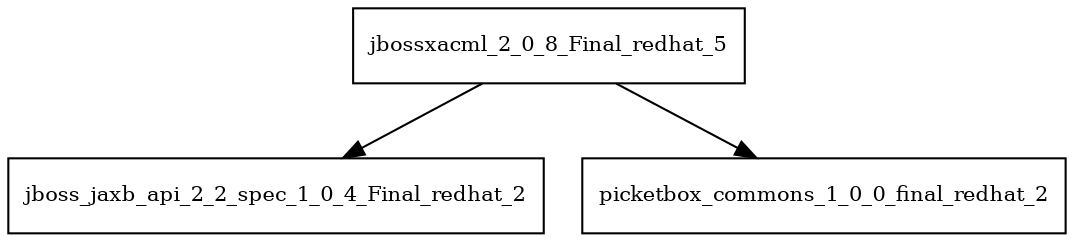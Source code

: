 digraph jbossxacml_2_0_8_Final_redhat_5_dependencies {
  node [shape = box, fontsize=10.0];
  jbossxacml_2_0_8_Final_redhat_5 -> jboss_jaxb_api_2_2_spec_1_0_4_Final_redhat_2;
  jbossxacml_2_0_8_Final_redhat_5 -> picketbox_commons_1_0_0_final_redhat_2;
}
